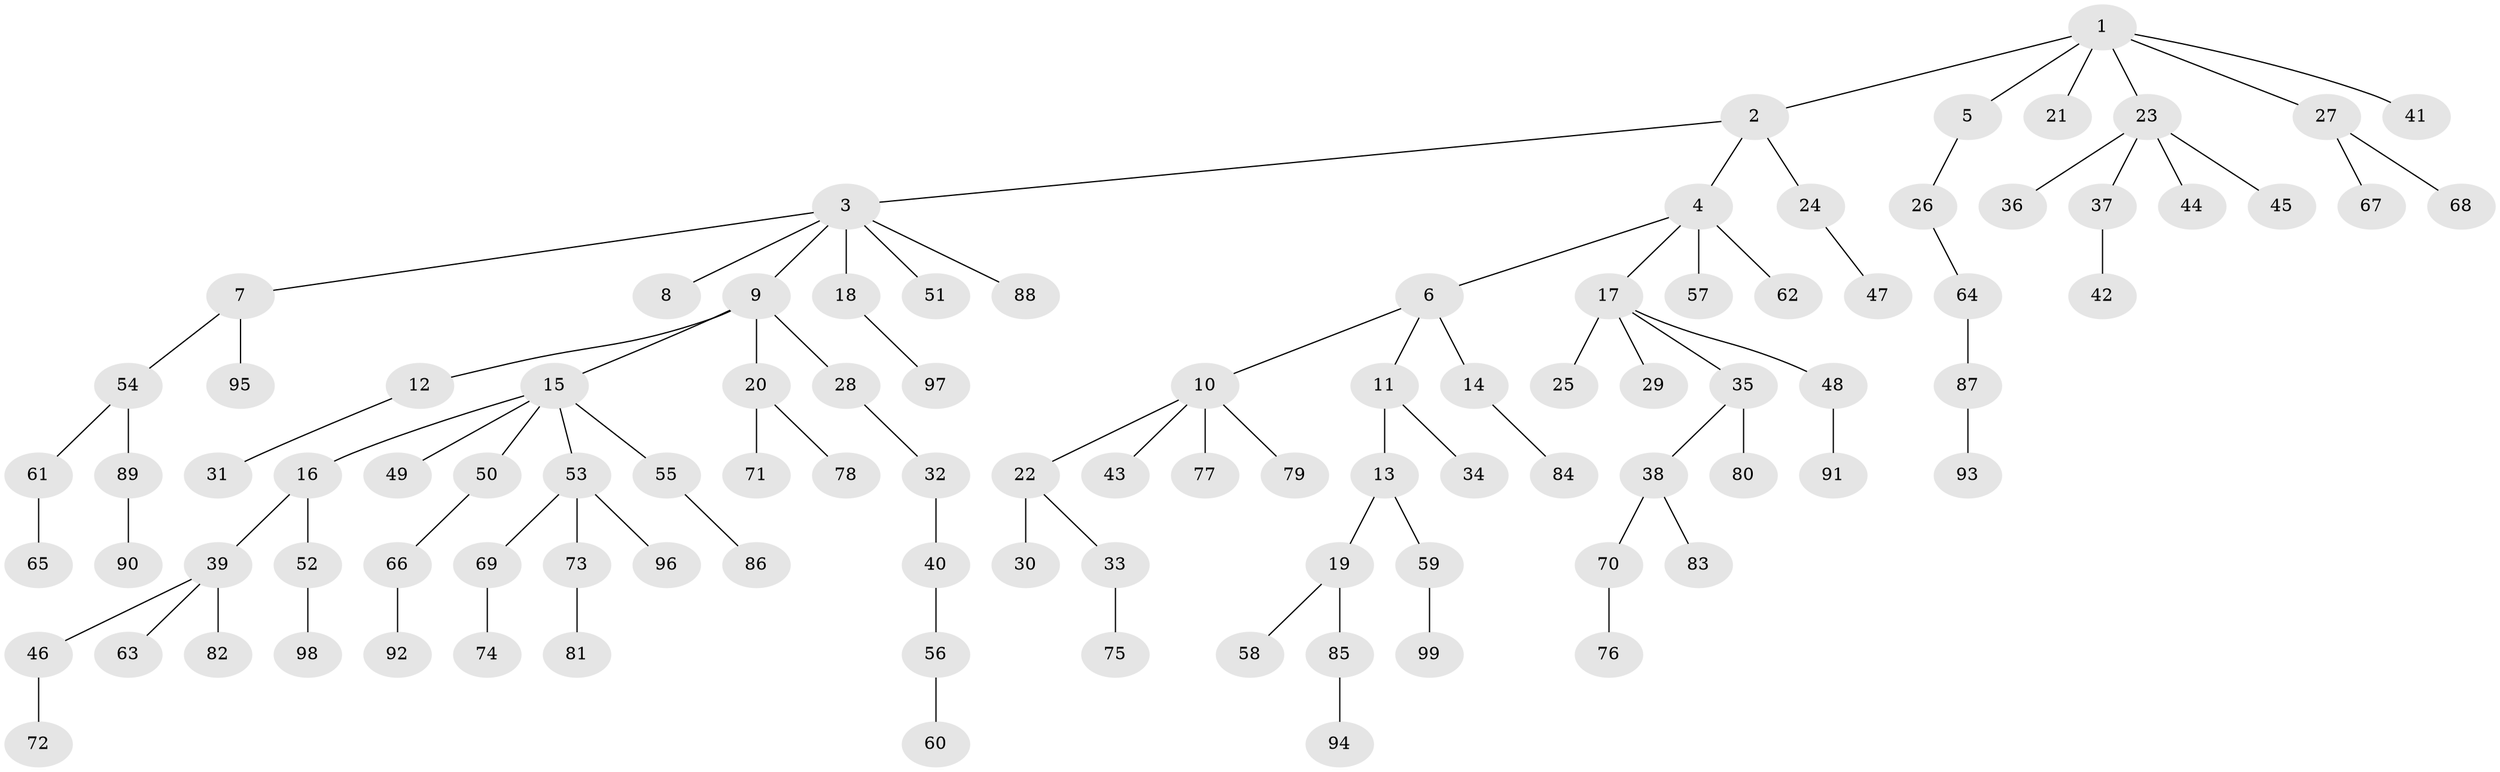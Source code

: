 // coarse degree distribution, {6: 0.029411764705882353, 9: 0.014705882352941176, 4: 0.058823529411764705, 2: 0.23529411764705882, 1: 0.5588235294117647, 5: 0.04411764705882353, 3: 0.058823529411764705}
// Generated by graph-tools (version 1.1) at 2025/24/03/03/25 07:24:08]
// undirected, 99 vertices, 98 edges
graph export_dot {
graph [start="1"]
  node [color=gray90,style=filled];
  1;
  2;
  3;
  4;
  5;
  6;
  7;
  8;
  9;
  10;
  11;
  12;
  13;
  14;
  15;
  16;
  17;
  18;
  19;
  20;
  21;
  22;
  23;
  24;
  25;
  26;
  27;
  28;
  29;
  30;
  31;
  32;
  33;
  34;
  35;
  36;
  37;
  38;
  39;
  40;
  41;
  42;
  43;
  44;
  45;
  46;
  47;
  48;
  49;
  50;
  51;
  52;
  53;
  54;
  55;
  56;
  57;
  58;
  59;
  60;
  61;
  62;
  63;
  64;
  65;
  66;
  67;
  68;
  69;
  70;
  71;
  72;
  73;
  74;
  75;
  76;
  77;
  78;
  79;
  80;
  81;
  82;
  83;
  84;
  85;
  86;
  87;
  88;
  89;
  90;
  91;
  92;
  93;
  94;
  95;
  96;
  97;
  98;
  99;
  1 -- 2;
  1 -- 5;
  1 -- 21;
  1 -- 23;
  1 -- 27;
  1 -- 41;
  2 -- 3;
  2 -- 4;
  2 -- 24;
  3 -- 7;
  3 -- 8;
  3 -- 9;
  3 -- 18;
  3 -- 51;
  3 -- 88;
  4 -- 6;
  4 -- 17;
  4 -- 57;
  4 -- 62;
  5 -- 26;
  6 -- 10;
  6 -- 11;
  6 -- 14;
  7 -- 54;
  7 -- 95;
  9 -- 12;
  9 -- 15;
  9 -- 20;
  9 -- 28;
  10 -- 22;
  10 -- 43;
  10 -- 77;
  10 -- 79;
  11 -- 13;
  11 -- 34;
  12 -- 31;
  13 -- 19;
  13 -- 59;
  14 -- 84;
  15 -- 16;
  15 -- 49;
  15 -- 50;
  15 -- 53;
  15 -- 55;
  16 -- 39;
  16 -- 52;
  17 -- 25;
  17 -- 29;
  17 -- 35;
  17 -- 48;
  18 -- 97;
  19 -- 58;
  19 -- 85;
  20 -- 71;
  20 -- 78;
  22 -- 30;
  22 -- 33;
  23 -- 36;
  23 -- 37;
  23 -- 44;
  23 -- 45;
  24 -- 47;
  26 -- 64;
  27 -- 67;
  27 -- 68;
  28 -- 32;
  32 -- 40;
  33 -- 75;
  35 -- 38;
  35 -- 80;
  37 -- 42;
  38 -- 70;
  38 -- 83;
  39 -- 46;
  39 -- 63;
  39 -- 82;
  40 -- 56;
  46 -- 72;
  48 -- 91;
  50 -- 66;
  52 -- 98;
  53 -- 69;
  53 -- 73;
  53 -- 96;
  54 -- 61;
  54 -- 89;
  55 -- 86;
  56 -- 60;
  59 -- 99;
  61 -- 65;
  64 -- 87;
  66 -- 92;
  69 -- 74;
  70 -- 76;
  73 -- 81;
  85 -- 94;
  87 -- 93;
  89 -- 90;
}
